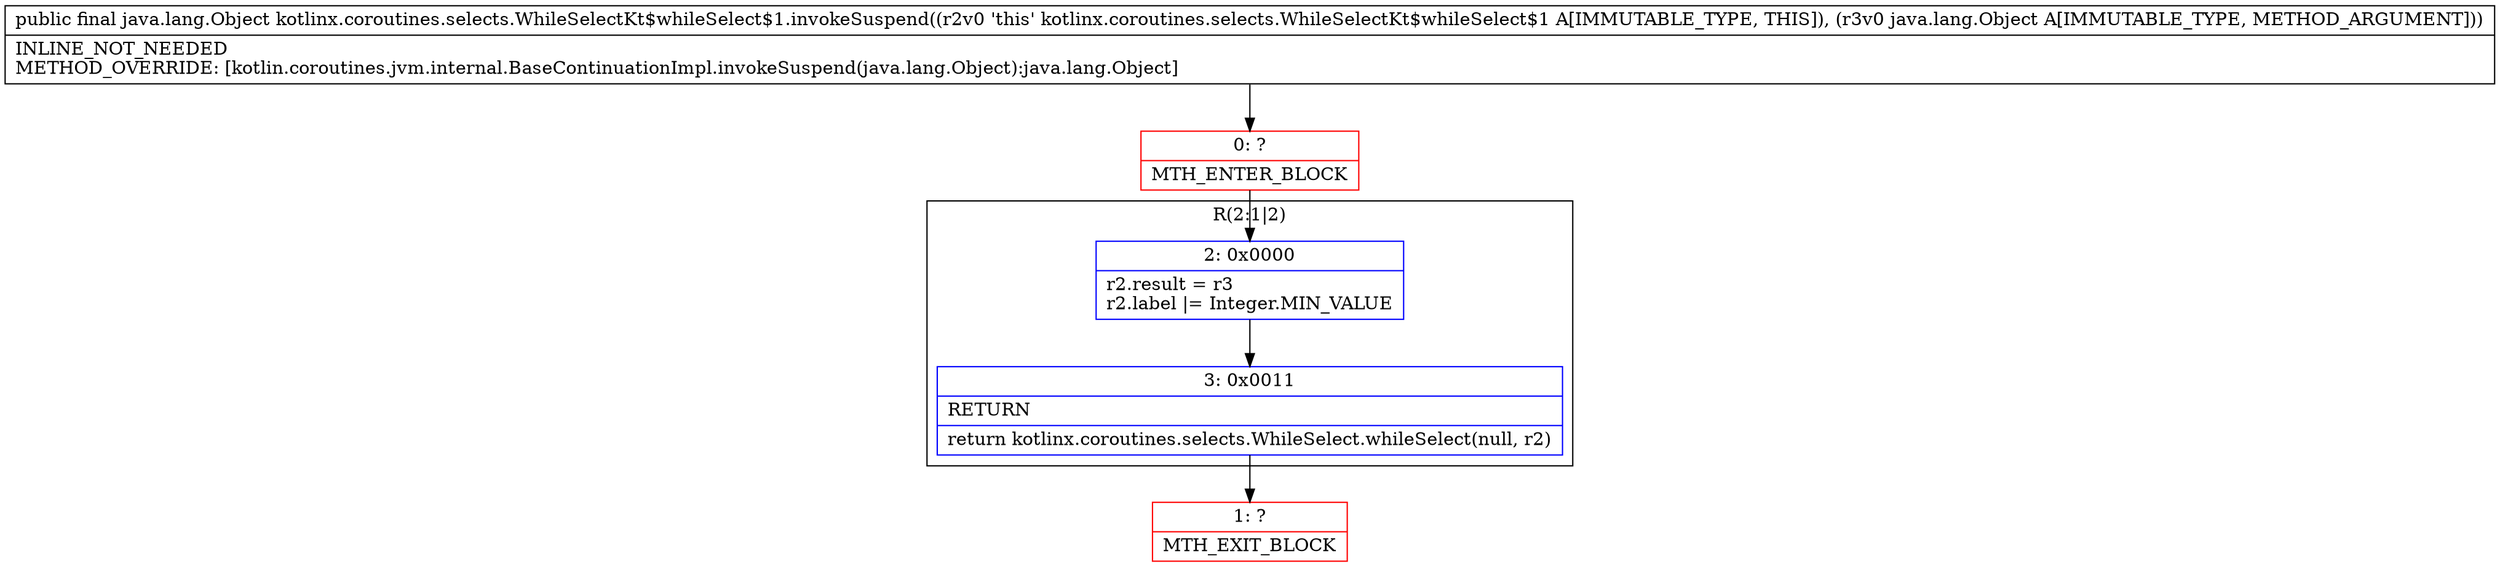 digraph "CFG forkotlinx.coroutines.selects.WhileSelectKt$whileSelect$1.invokeSuspend(Ljava\/lang\/Object;)Ljava\/lang\/Object;" {
subgraph cluster_Region_1568136490 {
label = "R(2:1|2)";
node [shape=record,color=blue];
Node_2 [shape=record,label="{2\:\ 0x0000|r2.result = r3\lr2.label \|= Integer.MIN_VALUE\l}"];
Node_3 [shape=record,label="{3\:\ 0x0011|RETURN\l|return kotlinx.coroutines.selects.WhileSelect.whileSelect(null, r2)\l}"];
}
Node_0 [shape=record,color=red,label="{0\:\ ?|MTH_ENTER_BLOCK\l}"];
Node_1 [shape=record,color=red,label="{1\:\ ?|MTH_EXIT_BLOCK\l}"];
MethodNode[shape=record,label="{public final java.lang.Object kotlinx.coroutines.selects.WhileSelectKt$whileSelect$1.invokeSuspend((r2v0 'this' kotlinx.coroutines.selects.WhileSelectKt$whileSelect$1 A[IMMUTABLE_TYPE, THIS]), (r3v0 java.lang.Object A[IMMUTABLE_TYPE, METHOD_ARGUMENT]))  | INLINE_NOT_NEEDED\lMETHOD_OVERRIDE: [kotlin.coroutines.jvm.internal.BaseContinuationImpl.invokeSuspend(java.lang.Object):java.lang.Object]\l}"];
MethodNode -> Node_0;Node_2 -> Node_3;
Node_3 -> Node_1;
Node_0 -> Node_2;
}

